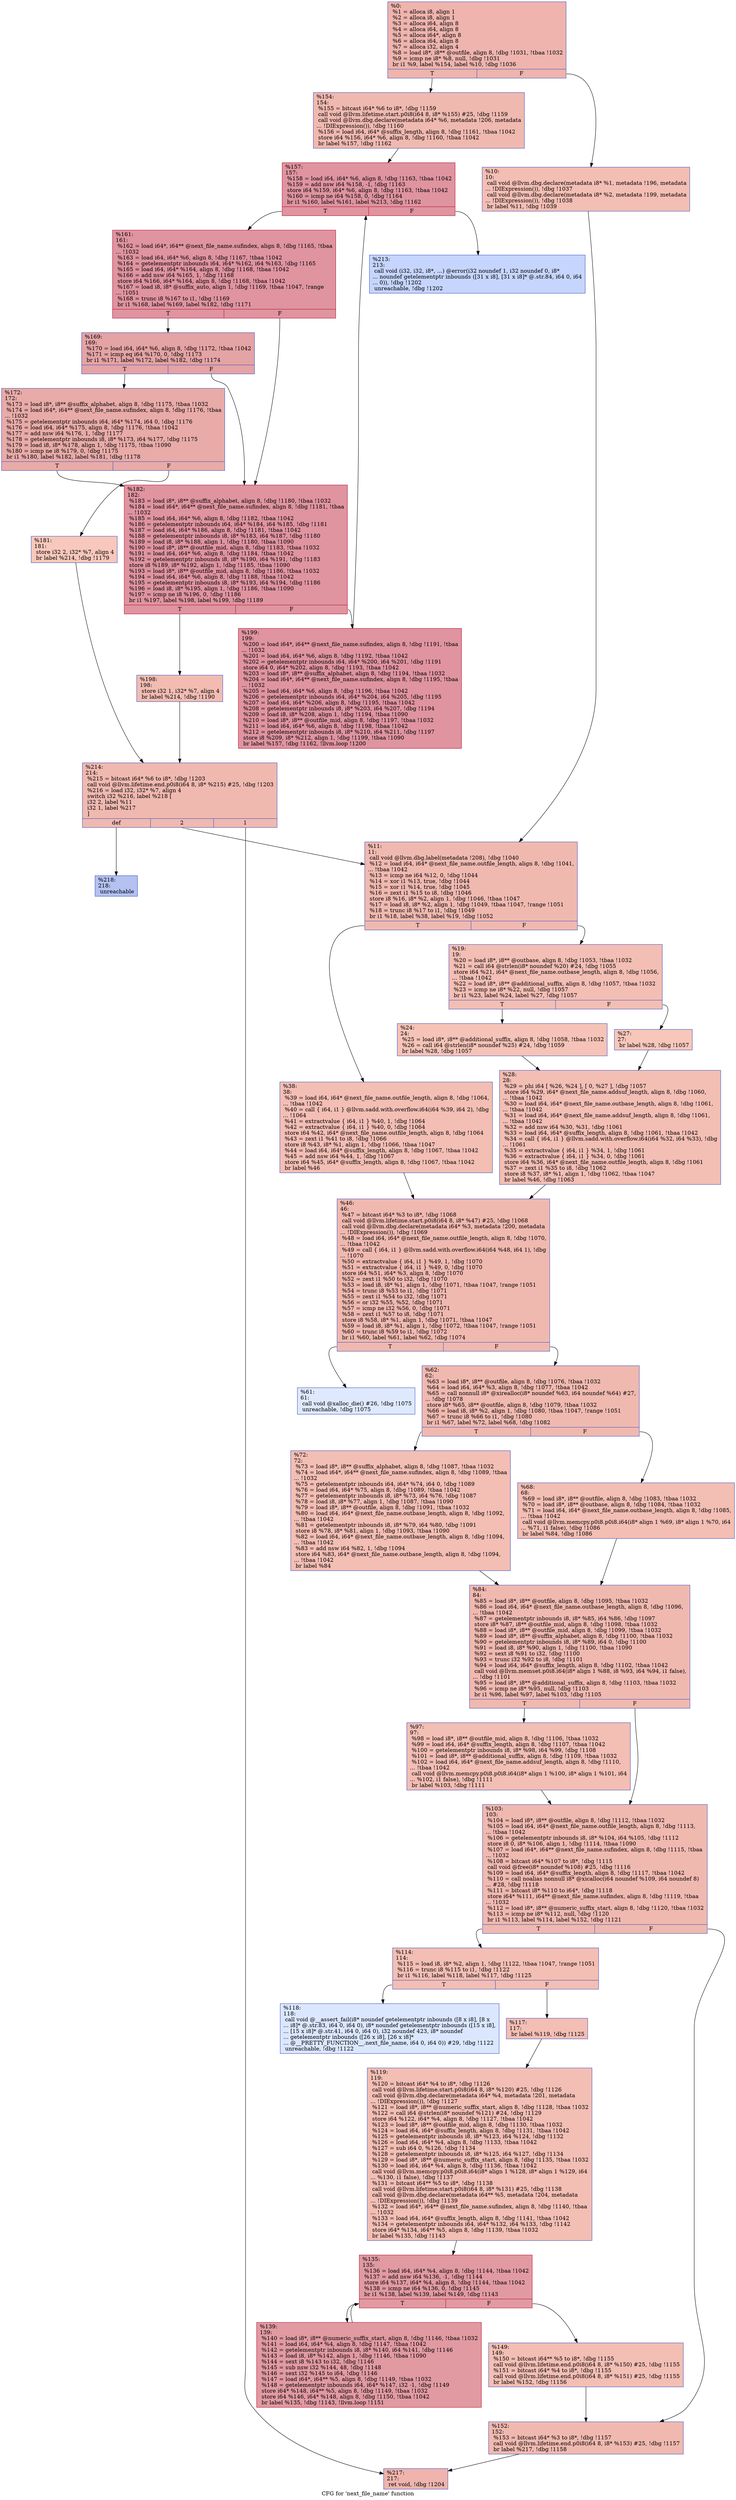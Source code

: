 digraph "CFG for 'next_file_name' function" {
	label="CFG for 'next_file_name' function";

	Node0xc7c5b0 [shape=record,color="#3d50c3ff", style=filled, fillcolor="#d8564670",label="{%0:\l  %1 = alloca i8, align 1\l  %2 = alloca i8, align 1\l  %3 = alloca i64, align 8\l  %4 = alloca i64, align 8\l  %5 = alloca i64*, align 8\l  %6 = alloca i64, align 8\l  %7 = alloca i32, align 4\l  %8 = load i8*, i8** @outfile, align 8, !dbg !1031, !tbaa !1032\l  %9 = icmp ne i8* %8, null, !dbg !1031\l  br i1 %9, label %154, label %10, !dbg !1036\l|{<s0>T|<s1>F}}"];
	Node0xc7c5b0:s0 -> Node0xc7ce60;
	Node0xc7c5b0:s1 -> Node0xc7c730;
	Node0xc7c730 [shape=record,color="#3d50c3ff", style=filled, fillcolor="#e36c5570",label="{%10:\l10:                                               \l  call void @llvm.dbg.declare(metadata i8* %1, metadata !196, metadata\l... !DIExpression()), !dbg !1037\l  call void @llvm.dbg.declare(metadata i8* %2, metadata !199, metadata\l... !DIExpression()), !dbg !1038\l  br label %11, !dbg !1039\l}"];
	Node0xc7c730 -> Node0xc7c780;
	Node0xc7c780 [shape=record,color="#3d50c3ff", style=filled, fillcolor="#de614d70",label="{%11:\l11:                                               \l  call void @llvm.dbg.label(metadata !208), !dbg !1040\l  %12 = load i64, i64* @next_file_name.outfile_length, align 8, !dbg !1041,\l... !tbaa !1042\l  %13 = icmp ne i64 %12, 0, !dbg !1044\l  %14 = xor i1 %13, true, !dbg !1044\l  %15 = xor i1 %14, true, !dbg !1045\l  %16 = zext i1 %15 to i8, !dbg !1046\l  store i8 %16, i8* %2, align 1, !dbg !1046, !tbaa !1047\l  %17 = load i8, i8* %2, align 1, !dbg !1049, !tbaa !1047, !range !1051\l  %18 = trunc i8 %17 to i1, !dbg !1049\l  br i1 %18, label %38, label %19, !dbg !1052\l|{<s0>T|<s1>F}}"];
	Node0xc7c780:s0 -> Node0xc7c910;
	Node0xc7c780:s1 -> Node0xc7c7d0;
	Node0xc7c7d0 [shape=record,color="#3d50c3ff", style=filled, fillcolor="#e36c5570",label="{%19:\l19:                                               \l  %20 = load i8*, i8** @outbase, align 8, !dbg !1053, !tbaa !1032\l  %21 = call i64 @strlen(i8* noundef %20) #24, !dbg !1055\l  store i64 %21, i64* @next_file_name.outbase_length, align 8, !dbg !1056,\l... !tbaa !1042\l  %22 = load i8*, i8** @additional_suffix, align 8, !dbg !1057, !tbaa !1032\l  %23 = icmp ne i8* %22, null, !dbg !1057\l  br i1 %23, label %24, label %27, !dbg !1057\l|{<s0>T|<s1>F}}"];
	Node0xc7c7d0:s0 -> Node0xc7c820;
	Node0xc7c7d0:s1 -> Node0xc7c870;
	Node0xc7c820 [shape=record,color="#3d50c3ff", style=filled, fillcolor="#e8765c70",label="{%24:\l24:                                               \l  %25 = load i8*, i8** @additional_suffix, align 8, !dbg !1058, !tbaa !1032\l  %26 = call i64 @strlen(i8* noundef %25) #24, !dbg !1059\l  br label %28, !dbg !1057\l}"];
	Node0xc7c820 -> Node0xc7c8c0;
	Node0xc7c870 [shape=record,color="#3d50c3ff", style=filled, fillcolor="#ec7f6370",label="{%27:\l27:                                               \l  br label %28, !dbg !1057\l}"];
	Node0xc7c870 -> Node0xc7c8c0;
	Node0xc7c8c0 [shape=record,color="#3d50c3ff", style=filled, fillcolor="#e36c5570",label="{%28:\l28:                                               \l  %29 = phi i64 [ %26, %24 ], [ 0, %27 ], !dbg !1057\l  store i64 %29, i64* @next_file_name.addsuf_length, align 8, !dbg !1060,\l... !tbaa !1042\l  %30 = load i64, i64* @next_file_name.outbase_length, align 8, !dbg !1061,\l... !tbaa !1042\l  %31 = load i64, i64* @next_file_name.addsuf_length, align 8, !dbg !1061,\l... !tbaa !1042\l  %32 = add nsw i64 %30, %31, !dbg !1061\l  %33 = load i64, i64* @suffix_length, align 8, !dbg !1061, !tbaa !1042\l  %34 = call \{ i64, i1 \} @llvm.sadd.with.overflow.i64(i64 %32, i64 %33), !dbg\l... !1061\l  %35 = extractvalue \{ i64, i1 \} %34, 1, !dbg !1061\l  %36 = extractvalue \{ i64, i1 \} %34, 0, !dbg !1061\l  store i64 %36, i64* @next_file_name.outfile_length, align 8, !dbg !1061\l  %37 = zext i1 %35 to i8, !dbg !1062\l  store i8 %37, i8* %1, align 1, !dbg !1062, !tbaa !1047\l  br label %46, !dbg !1063\l}"];
	Node0xc7c8c0 -> Node0xc7c960;
	Node0xc7c910 [shape=record,color="#3d50c3ff", style=filled, fillcolor="#e36c5570",label="{%38:\l38:                                               \l  %39 = load i64, i64* @next_file_name.outfile_length, align 8, !dbg !1064,\l... !tbaa !1042\l  %40 = call \{ i64, i1 \} @llvm.sadd.with.overflow.i64(i64 %39, i64 2), !dbg\l... !1064\l  %41 = extractvalue \{ i64, i1 \} %40, 1, !dbg !1064\l  %42 = extractvalue \{ i64, i1 \} %40, 0, !dbg !1064\l  store i64 %42, i64* @next_file_name.outfile_length, align 8, !dbg !1064\l  %43 = zext i1 %41 to i8, !dbg !1066\l  store i8 %43, i8* %1, align 1, !dbg !1066, !tbaa !1047\l  %44 = load i64, i64* @suffix_length, align 8, !dbg !1067, !tbaa !1042\l  %45 = add nsw i64 %44, 1, !dbg !1067\l  store i64 %45, i64* @suffix_length, align 8, !dbg !1067, !tbaa !1042\l  br label %46\l}"];
	Node0xc7c910 -> Node0xc7c960;
	Node0xc7c960 [shape=record,color="#3d50c3ff", style=filled, fillcolor="#de614d70",label="{%46:\l46:                                               \l  %47 = bitcast i64* %3 to i8*, !dbg !1068\l  call void @llvm.lifetime.start.p0i8(i64 8, i8* %47) #25, !dbg !1068\l  call void @llvm.dbg.declare(metadata i64* %3, metadata !200, metadata\l... !DIExpression()), !dbg !1069\l  %48 = load i64, i64* @next_file_name.outfile_length, align 8, !dbg !1070,\l... !tbaa !1042\l  %49 = call \{ i64, i1 \} @llvm.sadd.with.overflow.i64(i64 %48, i64 1), !dbg\l... !1070\l  %50 = extractvalue \{ i64, i1 \} %49, 1, !dbg !1070\l  %51 = extractvalue \{ i64, i1 \} %49, 0, !dbg !1070\l  store i64 %51, i64* %3, align 8, !dbg !1070\l  %52 = zext i1 %50 to i32, !dbg !1070\l  %53 = load i8, i8* %1, align 1, !dbg !1071, !tbaa !1047, !range !1051\l  %54 = trunc i8 %53 to i1, !dbg !1071\l  %55 = zext i1 %54 to i32, !dbg !1071\l  %56 = or i32 %55, %52, !dbg !1071\l  %57 = icmp ne i32 %56, 0, !dbg !1071\l  %58 = zext i1 %57 to i8, !dbg !1071\l  store i8 %58, i8* %1, align 1, !dbg !1071, !tbaa !1047\l  %59 = load i8, i8* %1, align 1, !dbg !1072, !tbaa !1047, !range !1051\l  %60 = trunc i8 %59 to i1, !dbg !1072\l  br i1 %60, label %61, label %62, !dbg !1074\l|{<s0>T|<s1>F}}"];
	Node0xc7c960:s0 -> Node0xc7c9b0;
	Node0xc7c960:s1 -> Node0xc7ca00;
	Node0xc7c9b0 [shape=record,color="#3d50c3ff", style=filled, fillcolor="#b5cdfa70",label="{%61:\l61:                                               \l  call void @xalloc_die() #26, !dbg !1075\l  unreachable, !dbg !1075\l}"];
	Node0xc7ca00 [shape=record,color="#3d50c3ff", style=filled, fillcolor="#de614d70",label="{%62:\l62:                                               \l  %63 = load i8*, i8** @outfile, align 8, !dbg !1076, !tbaa !1032\l  %64 = load i64, i64* %3, align 8, !dbg !1077, !tbaa !1042\l  %65 = call nonnull i8* @xirealloc(i8* noundef %63, i64 noundef %64) #27,\l... !dbg !1078\l  store i8* %65, i8** @outfile, align 8, !dbg !1079, !tbaa !1032\l  %66 = load i8, i8* %2, align 1, !dbg !1080, !tbaa !1047, !range !1051\l  %67 = trunc i8 %66 to i1, !dbg !1080\l  br i1 %67, label %72, label %68, !dbg !1082\l|{<s0>T|<s1>F}}"];
	Node0xc7ca00:s0 -> Node0xc7caa0;
	Node0xc7ca00:s1 -> Node0xc7ca50;
	Node0xc7ca50 [shape=record,color="#3d50c3ff", style=filled, fillcolor="#e36c5570",label="{%68:\l68:                                               \l  %69 = load i8*, i8** @outfile, align 8, !dbg !1083, !tbaa !1032\l  %70 = load i8*, i8** @outbase, align 8, !dbg !1084, !tbaa !1032\l  %71 = load i64, i64* @next_file_name.outbase_length, align 8, !dbg !1085,\l... !tbaa !1042\l  call void @llvm.memcpy.p0i8.p0i8.i64(i8* align 1 %69, i8* align 1 %70, i64\l... %71, i1 false), !dbg !1086\l  br label %84, !dbg !1086\l}"];
	Node0xc7ca50 -> Node0xc7caf0;
	Node0xc7caa0 [shape=record,color="#3d50c3ff", style=filled, fillcolor="#e36c5570",label="{%72:\l72:                                               \l  %73 = load i8*, i8** @suffix_alphabet, align 8, !dbg !1087, !tbaa !1032\l  %74 = load i64*, i64** @next_file_name.sufindex, align 8, !dbg !1089, !tbaa\l... !1032\l  %75 = getelementptr inbounds i64, i64* %74, i64 0, !dbg !1089\l  %76 = load i64, i64* %75, align 8, !dbg !1089, !tbaa !1042\l  %77 = getelementptr inbounds i8, i8* %73, i64 %76, !dbg !1087\l  %78 = load i8, i8* %77, align 1, !dbg !1087, !tbaa !1090\l  %79 = load i8*, i8** @outfile, align 8, !dbg !1091, !tbaa !1032\l  %80 = load i64, i64* @next_file_name.outbase_length, align 8, !dbg !1092,\l... !tbaa !1042\l  %81 = getelementptr inbounds i8, i8* %79, i64 %80, !dbg !1091\l  store i8 %78, i8* %81, align 1, !dbg !1093, !tbaa !1090\l  %82 = load i64, i64* @next_file_name.outbase_length, align 8, !dbg !1094,\l... !tbaa !1042\l  %83 = add nsw i64 %82, 1, !dbg !1094\l  store i64 %83, i64* @next_file_name.outbase_length, align 8, !dbg !1094,\l... !tbaa !1042\l  br label %84\l}"];
	Node0xc7caa0 -> Node0xc7caf0;
	Node0xc7caf0 [shape=record,color="#3d50c3ff", style=filled, fillcolor="#de614d70",label="{%84:\l84:                                               \l  %85 = load i8*, i8** @outfile, align 8, !dbg !1095, !tbaa !1032\l  %86 = load i64, i64* @next_file_name.outbase_length, align 8, !dbg !1096,\l... !tbaa !1042\l  %87 = getelementptr inbounds i8, i8* %85, i64 %86, !dbg !1097\l  store i8* %87, i8** @outfile_mid, align 8, !dbg !1098, !tbaa !1032\l  %88 = load i8*, i8** @outfile_mid, align 8, !dbg !1099, !tbaa !1032\l  %89 = load i8*, i8** @suffix_alphabet, align 8, !dbg !1100, !tbaa !1032\l  %90 = getelementptr inbounds i8, i8* %89, i64 0, !dbg !1100\l  %91 = load i8, i8* %90, align 1, !dbg !1100, !tbaa !1090\l  %92 = sext i8 %91 to i32, !dbg !1100\l  %93 = trunc i32 %92 to i8, !dbg !1101\l  %94 = load i64, i64* @suffix_length, align 8, !dbg !1102, !tbaa !1042\l  call void @llvm.memset.p0i8.i64(i8* align 1 %88, i8 %93, i64 %94, i1 false),\l... !dbg !1101\l  %95 = load i8*, i8** @additional_suffix, align 8, !dbg !1103, !tbaa !1032\l  %96 = icmp ne i8* %95, null, !dbg !1103\l  br i1 %96, label %97, label %103, !dbg !1105\l|{<s0>T|<s1>F}}"];
	Node0xc7caf0:s0 -> Node0xc7cb40;
	Node0xc7caf0:s1 -> Node0xc7cb90;
	Node0xc7cb40 [shape=record,color="#3d50c3ff", style=filled, fillcolor="#e36c5570",label="{%97:\l97:                                               \l  %98 = load i8*, i8** @outfile_mid, align 8, !dbg !1106, !tbaa !1032\l  %99 = load i64, i64* @suffix_length, align 8, !dbg !1107, !tbaa !1042\l  %100 = getelementptr inbounds i8, i8* %98, i64 %99, !dbg !1108\l  %101 = load i8*, i8** @additional_suffix, align 8, !dbg !1109, !tbaa !1032\l  %102 = load i64, i64* @next_file_name.addsuf_length, align 8, !dbg !1110,\l... !tbaa !1042\l  call void @llvm.memcpy.p0i8.p0i8.i64(i8* align 1 %100, i8* align 1 %101, i64\l... %102, i1 false), !dbg !1111\l  br label %103, !dbg !1111\l}"];
	Node0xc7cb40 -> Node0xc7cb90;
	Node0xc7cb90 [shape=record,color="#3d50c3ff", style=filled, fillcolor="#de614d70",label="{%103:\l103:                                              \l  %104 = load i8*, i8** @outfile, align 8, !dbg !1112, !tbaa !1032\l  %105 = load i64, i64* @next_file_name.outfile_length, align 8, !dbg !1113,\l... !tbaa !1042\l  %106 = getelementptr inbounds i8, i8* %104, i64 %105, !dbg !1112\l  store i8 0, i8* %106, align 1, !dbg !1114, !tbaa !1090\l  %107 = load i64*, i64** @next_file_name.sufindex, align 8, !dbg !1115, !tbaa\l... !1032\l  %108 = bitcast i64* %107 to i8*, !dbg !1115\l  call void @free(i8* noundef %108) #25, !dbg !1116\l  %109 = load i64, i64* @suffix_length, align 8, !dbg !1117, !tbaa !1042\l  %110 = call noalias nonnull i8* @xicalloc(i64 noundef %109, i64 noundef 8)\l... #28, !dbg !1118\l  %111 = bitcast i8* %110 to i64*, !dbg !1118\l  store i64* %111, i64** @next_file_name.sufindex, align 8, !dbg !1119, !tbaa\l... !1032\l  %112 = load i8*, i8** @numeric_suffix_start, align 8, !dbg !1120, !tbaa !1032\l  %113 = icmp ne i8* %112, null, !dbg !1120\l  br i1 %113, label %114, label %152, !dbg !1121\l|{<s0>T|<s1>F}}"];
	Node0xc7cb90:s0 -> Node0xc7cbe0;
	Node0xc7cb90:s1 -> Node0xc7ce10;
	Node0xc7cbe0 [shape=record,color="#3d50c3ff", style=filled, fillcolor="#e36c5570",label="{%114:\l114:                                              \l  %115 = load i8, i8* %2, align 1, !dbg !1122, !tbaa !1047, !range !1051\l  %116 = trunc i8 %115 to i1, !dbg !1122\l  br i1 %116, label %118, label %117, !dbg !1125\l|{<s0>T|<s1>F}}"];
	Node0xc7cbe0:s0 -> Node0xc7cc80;
	Node0xc7cbe0:s1 -> Node0xc7cc30;
	Node0xc7cc30 [shape=record,color="#3d50c3ff", style=filled, fillcolor="#e36c5570",label="{%117:\l117:                                              \l  br label %119, !dbg !1125\l}"];
	Node0xc7cc30 -> Node0xc7ccd0;
	Node0xc7cc80 [shape=record,color="#3d50c3ff", style=filled, fillcolor="#aec9fc70",label="{%118:\l118:                                              \l  call void @__assert_fail(i8* noundef getelementptr inbounds ([8 x i8], [8 x\l... i8]* @.str.83, i64 0, i64 0), i8* noundef getelementptr inbounds ([15 x i8],\l... [15 x i8]* @.str.41, i64 0, i64 0), i32 noundef 423, i8* noundef\l... getelementptr inbounds ([26 x i8], [26 x i8]*\l... @__PRETTY_FUNCTION__.next_file_name, i64 0, i64 0)) #29, !dbg !1122\l  unreachable, !dbg !1122\l}"];
	Node0xc7ccd0 [shape=record,color="#3d50c3ff", style=filled, fillcolor="#e36c5570",label="{%119:\l119:                                              \l  %120 = bitcast i64* %4 to i8*, !dbg !1126\l  call void @llvm.lifetime.start.p0i8(i64 8, i8* %120) #25, !dbg !1126\l  call void @llvm.dbg.declare(metadata i64* %4, metadata !201, metadata\l... !DIExpression()), !dbg !1127\l  %121 = load i8*, i8** @numeric_suffix_start, align 8, !dbg !1128, !tbaa !1032\l  %122 = call i64 @strlen(i8* noundef %121) #24, !dbg !1129\l  store i64 %122, i64* %4, align 8, !dbg !1127, !tbaa !1042\l  %123 = load i8*, i8** @outfile_mid, align 8, !dbg !1130, !tbaa !1032\l  %124 = load i64, i64* @suffix_length, align 8, !dbg !1131, !tbaa !1042\l  %125 = getelementptr inbounds i8, i8* %123, i64 %124, !dbg !1132\l  %126 = load i64, i64* %4, align 8, !dbg !1133, !tbaa !1042\l  %127 = sub i64 0, %126, !dbg !1134\l  %128 = getelementptr inbounds i8, i8* %125, i64 %127, !dbg !1134\l  %129 = load i8*, i8** @numeric_suffix_start, align 8, !dbg !1135, !tbaa !1032\l  %130 = load i64, i64* %4, align 8, !dbg !1136, !tbaa !1042\l  call void @llvm.memcpy.p0i8.p0i8.i64(i8* align 1 %128, i8* align 1 %129, i64\l... %130, i1 false), !dbg !1137\l  %131 = bitcast i64** %5 to i8*, !dbg !1138\l  call void @llvm.lifetime.start.p0i8(i64 8, i8* %131) #25, !dbg !1138\l  call void @llvm.dbg.declare(metadata i64** %5, metadata !204, metadata\l... !DIExpression()), !dbg !1139\l  %132 = load i64*, i64** @next_file_name.sufindex, align 8, !dbg !1140, !tbaa\l... !1032\l  %133 = load i64, i64* @suffix_length, align 8, !dbg !1141, !tbaa !1042\l  %134 = getelementptr inbounds i64, i64* %132, i64 %133, !dbg !1142\l  store i64* %134, i64** %5, align 8, !dbg !1139, !tbaa !1032\l  br label %135, !dbg !1143\l}"];
	Node0xc7ccd0 -> Node0xc7cd20;
	Node0xc7cd20 [shape=record,color="#b70d28ff", style=filled, fillcolor="#bb1b2c70",label="{%135:\l135:                                              \l  %136 = load i64, i64* %4, align 8, !dbg !1144, !tbaa !1042\l  %137 = add nsw i64 %136, -1, !dbg !1144\l  store i64 %137, i64* %4, align 8, !dbg !1144, !tbaa !1042\l  %138 = icmp ne i64 %136, 0, !dbg !1145\l  br i1 %138, label %139, label %149, !dbg !1143\l|{<s0>T|<s1>F}}"];
	Node0xc7cd20:s0 -> Node0xc7cd70;
	Node0xc7cd20:s1 -> Node0xc7cdc0;
	Node0xc7cd70 [shape=record,color="#b70d28ff", style=filled, fillcolor="#bb1b2c70",label="{%139:\l139:                                              \l  %140 = load i8*, i8** @numeric_suffix_start, align 8, !dbg !1146, !tbaa !1032\l  %141 = load i64, i64* %4, align 8, !dbg !1147, !tbaa !1042\l  %142 = getelementptr inbounds i8, i8* %140, i64 %141, !dbg !1146\l  %143 = load i8, i8* %142, align 1, !dbg !1146, !tbaa !1090\l  %144 = sext i8 %143 to i32, !dbg !1146\l  %145 = sub nsw i32 %144, 48, !dbg !1148\l  %146 = sext i32 %145 to i64, !dbg !1146\l  %147 = load i64*, i64** %5, align 8, !dbg !1149, !tbaa !1032\l  %148 = getelementptr inbounds i64, i64* %147, i32 -1, !dbg !1149\l  store i64* %148, i64** %5, align 8, !dbg !1149, !tbaa !1032\l  store i64 %146, i64* %148, align 8, !dbg !1150, !tbaa !1042\l  br label %135, !dbg !1143, !llvm.loop !1151\l}"];
	Node0xc7cd70 -> Node0xc7cd20;
	Node0xc7cdc0 [shape=record,color="#3d50c3ff", style=filled, fillcolor="#e36c5570",label="{%149:\l149:                                              \l  %150 = bitcast i64** %5 to i8*, !dbg !1155\l  call void @llvm.lifetime.end.p0i8(i64 8, i8* %150) #25, !dbg !1155\l  %151 = bitcast i64* %4 to i8*, !dbg !1155\l  call void @llvm.lifetime.end.p0i8(i64 8, i8* %151) #25, !dbg !1155\l  br label %152, !dbg !1156\l}"];
	Node0xc7cdc0 -> Node0xc7ce10;
	Node0xc7ce10 [shape=record,color="#3d50c3ff", style=filled, fillcolor="#de614d70",label="{%152:\l152:                                              \l  %153 = bitcast i64* %3 to i8*, !dbg !1157\l  call void @llvm.lifetime.end.p0i8(i64 8, i8* %153) #25, !dbg !1157\l  br label %217, !dbg !1158\l}"];
	Node0xc7ce10 -> Node0xc7d1d0;
	Node0xc7ce60 [shape=record,color="#3d50c3ff", style=filled, fillcolor="#de614d70",label="{%154:\l154:                                              \l  %155 = bitcast i64* %6 to i8*, !dbg !1159\l  call void @llvm.lifetime.start.p0i8(i64 8, i8* %155) #25, !dbg !1159\l  call void @llvm.dbg.declare(metadata i64* %6, metadata !206, metadata\l... !DIExpression()), !dbg !1160\l  %156 = load i64, i64* @suffix_length, align 8, !dbg !1161, !tbaa !1042\l  store i64 %156, i64* %6, align 8, !dbg !1160, !tbaa !1042\l  br label %157, !dbg !1162\l}"];
	Node0xc7ce60 -> Node0xc7ceb0;
	Node0xc7ceb0 [shape=record,color="#b70d28ff", style=filled, fillcolor="#b70d2870",label="{%157:\l157:                                              \l  %158 = load i64, i64* %6, align 8, !dbg !1163, !tbaa !1042\l  %159 = add nsw i64 %158, -1, !dbg !1163\l  store i64 %159, i64* %6, align 8, !dbg !1163, !tbaa !1042\l  %160 = icmp ne i64 %158, 0, !dbg !1164\l  br i1 %160, label %161, label %213, !dbg !1162\l|{<s0>T|<s1>F}}"];
	Node0xc7ceb0:s0 -> Node0xc7cf00;
	Node0xc7ceb0:s1 -> Node0xc7d130;
	Node0xc7cf00 [shape=record,color="#b70d28ff", style=filled, fillcolor="#b70d2870",label="{%161:\l161:                                              \l  %162 = load i64*, i64** @next_file_name.sufindex, align 8, !dbg !1165, !tbaa\l... !1032\l  %163 = load i64, i64* %6, align 8, !dbg !1167, !tbaa !1042\l  %164 = getelementptr inbounds i64, i64* %162, i64 %163, !dbg !1165\l  %165 = load i64, i64* %164, align 8, !dbg !1168, !tbaa !1042\l  %166 = add nsw i64 %165, 1, !dbg !1168\l  store i64 %166, i64* %164, align 8, !dbg !1168, !tbaa !1042\l  %167 = load i8, i8* @suffix_auto, align 1, !dbg !1169, !tbaa !1047, !range\l... !1051\l  %168 = trunc i8 %167 to i1, !dbg !1169\l  br i1 %168, label %169, label %182, !dbg !1171\l|{<s0>T|<s1>F}}"];
	Node0xc7cf00:s0 -> Node0xc7cf50;
	Node0xc7cf00:s1 -> Node0xc7d040;
	Node0xc7cf50 [shape=record,color="#3d50c3ff", style=filled, fillcolor="#c32e3170",label="{%169:\l169:                                              \l  %170 = load i64, i64* %6, align 8, !dbg !1172, !tbaa !1042\l  %171 = icmp eq i64 %170, 0, !dbg !1173\l  br i1 %171, label %172, label %182, !dbg !1174\l|{<s0>T|<s1>F}}"];
	Node0xc7cf50:s0 -> Node0xc7cfa0;
	Node0xc7cf50:s1 -> Node0xc7d040;
	Node0xc7cfa0 [shape=record,color="#3d50c3ff", style=filled, fillcolor="#cc403a70",label="{%172:\l172:                                              \l  %173 = load i8*, i8** @suffix_alphabet, align 8, !dbg !1175, !tbaa !1032\l  %174 = load i64*, i64** @next_file_name.sufindex, align 8, !dbg !1176, !tbaa\l... !1032\l  %175 = getelementptr inbounds i64, i64* %174, i64 0, !dbg !1176\l  %176 = load i64, i64* %175, align 8, !dbg !1176, !tbaa !1042\l  %177 = add nsw i64 %176, 1, !dbg !1177\l  %178 = getelementptr inbounds i8, i8* %173, i64 %177, !dbg !1175\l  %179 = load i8, i8* %178, align 1, !dbg !1175, !tbaa !1090\l  %180 = icmp ne i8 %179, 0, !dbg !1175\l  br i1 %180, label %182, label %181, !dbg !1178\l|{<s0>T|<s1>F}}"];
	Node0xc7cfa0:s0 -> Node0xc7d040;
	Node0xc7cfa0:s1 -> Node0xc7cff0;
	Node0xc7cff0 [shape=record,color="#3d50c3ff", style=filled, fillcolor="#ed836670",label="{%181:\l181:                                              \l  store i32 2, i32* %7, align 4\l  br label %214, !dbg !1179\l}"];
	Node0xc7cff0 -> Node0xc7d180;
	Node0xc7d040 [shape=record,color="#b70d28ff", style=filled, fillcolor="#b70d2870",label="{%182:\l182:                                              \l  %183 = load i8*, i8** @suffix_alphabet, align 8, !dbg !1180, !tbaa !1032\l  %184 = load i64*, i64** @next_file_name.sufindex, align 8, !dbg !1181, !tbaa\l... !1032\l  %185 = load i64, i64* %6, align 8, !dbg !1182, !tbaa !1042\l  %186 = getelementptr inbounds i64, i64* %184, i64 %185, !dbg !1181\l  %187 = load i64, i64* %186, align 8, !dbg !1181, !tbaa !1042\l  %188 = getelementptr inbounds i8, i8* %183, i64 %187, !dbg !1180\l  %189 = load i8, i8* %188, align 1, !dbg !1180, !tbaa !1090\l  %190 = load i8*, i8** @outfile_mid, align 8, !dbg !1183, !tbaa !1032\l  %191 = load i64, i64* %6, align 8, !dbg !1184, !tbaa !1042\l  %192 = getelementptr inbounds i8, i8* %190, i64 %191, !dbg !1183\l  store i8 %189, i8* %192, align 1, !dbg !1185, !tbaa !1090\l  %193 = load i8*, i8** @outfile_mid, align 8, !dbg !1186, !tbaa !1032\l  %194 = load i64, i64* %6, align 8, !dbg !1188, !tbaa !1042\l  %195 = getelementptr inbounds i8, i8* %193, i64 %194, !dbg !1186\l  %196 = load i8, i8* %195, align 1, !dbg !1186, !tbaa !1090\l  %197 = icmp ne i8 %196, 0, !dbg !1186\l  br i1 %197, label %198, label %199, !dbg !1189\l|{<s0>T|<s1>F}}"];
	Node0xc7d040:s0 -> Node0xc7d090;
	Node0xc7d040:s1 -> Node0xc7d0e0;
	Node0xc7d090 [shape=record,color="#3d50c3ff", style=filled, fillcolor="#e1675170",label="{%198:\l198:                                              \l  store i32 1, i32* %7, align 4\l  br label %214, !dbg !1190\l}"];
	Node0xc7d090 -> Node0xc7d180;
	Node0xc7d0e0 [shape=record,color="#b70d28ff", style=filled, fillcolor="#b70d2870",label="{%199:\l199:                                              \l  %200 = load i64*, i64** @next_file_name.sufindex, align 8, !dbg !1191, !tbaa\l... !1032\l  %201 = load i64, i64* %6, align 8, !dbg !1192, !tbaa !1042\l  %202 = getelementptr inbounds i64, i64* %200, i64 %201, !dbg !1191\l  store i64 0, i64* %202, align 8, !dbg !1193, !tbaa !1042\l  %203 = load i8*, i8** @suffix_alphabet, align 8, !dbg !1194, !tbaa !1032\l  %204 = load i64*, i64** @next_file_name.sufindex, align 8, !dbg !1195, !tbaa\l... !1032\l  %205 = load i64, i64* %6, align 8, !dbg !1196, !tbaa !1042\l  %206 = getelementptr inbounds i64, i64* %204, i64 %205, !dbg !1195\l  %207 = load i64, i64* %206, align 8, !dbg !1195, !tbaa !1042\l  %208 = getelementptr inbounds i8, i8* %203, i64 %207, !dbg !1194\l  %209 = load i8, i8* %208, align 1, !dbg !1194, !tbaa !1090\l  %210 = load i8*, i8** @outfile_mid, align 8, !dbg !1197, !tbaa !1032\l  %211 = load i64, i64* %6, align 8, !dbg !1198, !tbaa !1042\l  %212 = getelementptr inbounds i8, i8* %210, i64 %211, !dbg !1197\l  store i8 %209, i8* %212, align 1, !dbg !1199, !tbaa !1090\l  br label %157, !dbg !1162, !llvm.loop !1200\l}"];
	Node0xc7d0e0 -> Node0xc7ceb0;
	Node0xc7d130 [shape=record,color="#3d50c3ff", style=filled, fillcolor="#7ea1fa70",label="{%213:\l213:                                              \l  call void (i32, i32, i8*, ...) @error(i32 noundef 1, i32 noundef 0, i8*\l... noundef getelementptr inbounds ([31 x i8], [31 x i8]* @.str.84, i64 0, i64\l... 0)), !dbg !1202\l  unreachable, !dbg !1202\l}"];
	Node0xc7d180 [shape=record,color="#3d50c3ff", style=filled, fillcolor="#de614d70",label="{%214:\l214:                                              \l  %215 = bitcast i64* %6 to i8*, !dbg !1203\l  call void @llvm.lifetime.end.p0i8(i64 8, i8* %215) #25, !dbg !1203\l  %216 = load i32, i32* %7, align 4\l  switch i32 %216, label %218 [\l    i32 2, label %11\l    i32 1, label %217\l  ]\l|{<s0>def|<s1>2|<s2>1}}"];
	Node0xc7d180:s0 -> Node0xc7d220;
	Node0xc7d180:s1 -> Node0xc7c780;
	Node0xc7d180:s2 -> Node0xc7d1d0;
	Node0xc7d1d0 [shape=record,color="#3d50c3ff", style=filled, fillcolor="#d8564670",label="{%217:\l217:                                              \l  ret void, !dbg !1204\l}"];
	Node0xc7d220 [shape=record,color="#3d50c3ff", style=filled, fillcolor="#5572df70",label="{%218:\l218:                                              \l  unreachable\l}"];
}
